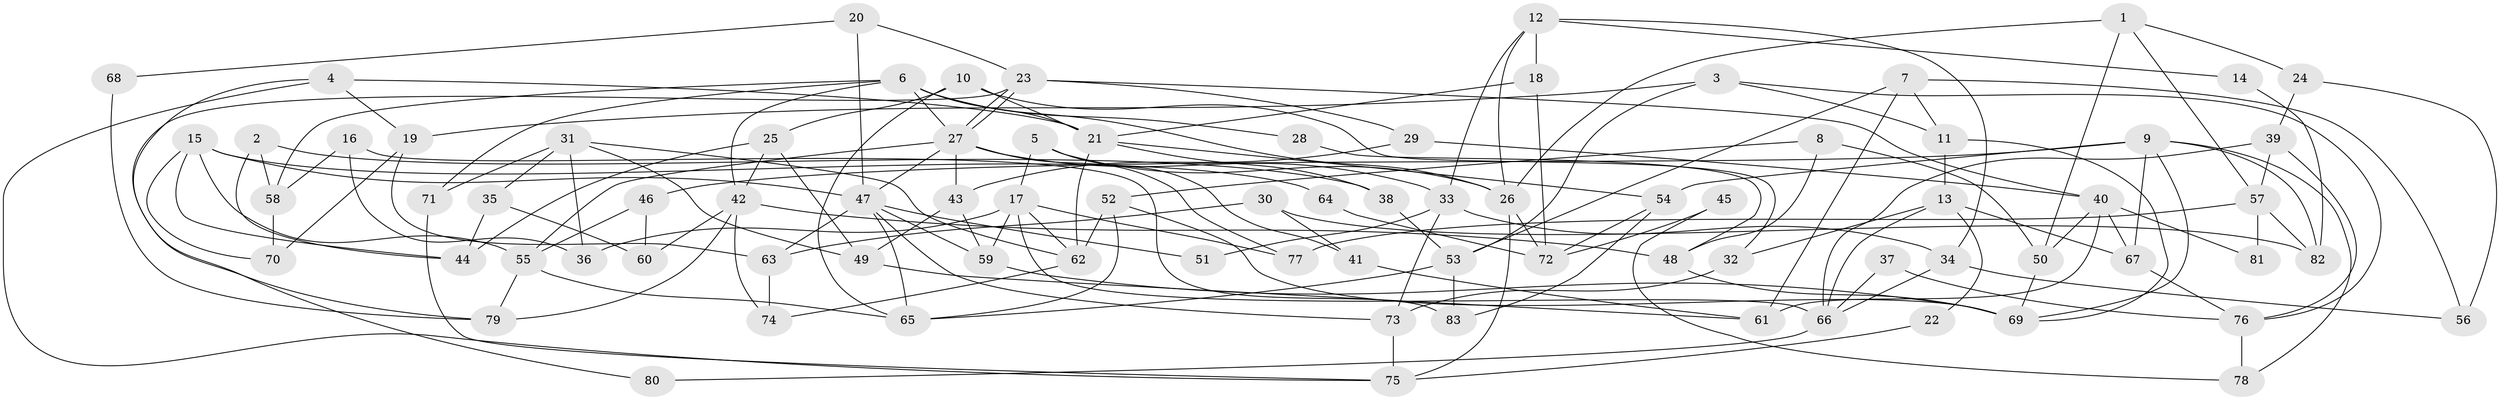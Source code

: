// coarse degree distribution, {8: 0.09433962264150944, 4: 0.24528301886792453, 7: 0.1509433962264151, 6: 0.11320754716981132, 3: 0.18867924528301888, 9: 0.018867924528301886, 5: 0.07547169811320754, 2: 0.09433962264150944, 11: 0.018867924528301886}
// Generated by graph-tools (version 1.1) at 2025/41/03/06/25 10:41:56]
// undirected, 83 vertices, 166 edges
graph export_dot {
graph [start="1"]
  node [color=gray90,style=filled];
  1;
  2;
  3;
  4;
  5;
  6;
  7;
  8;
  9;
  10;
  11;
  12;
  13;
  14;
  15;
  16;
  17;
  18;
  19;
  20;
  21;
  22;
  23;
  24;
  25;
  26;
  27;
  28;
  29;
  30;
  31;
  32;
  33;
  34;
  35;
  36;
  37;
  38;
  39;
  40;
  41;
  42;
  43;
  44;
  45;
  46;
  47;
  48;
  49;
  50;
  51;
  52;
  53;
  54;
  55;
  56;
  57;
  58;
  59;
  60;
  61;
  62;
  63;
  64;
  65;
  66;
  67;
  68;
  69;
  70;
  71;
  72;
  73;
  74;
  75;
  76;
  77;
  78;
  79;
  80;
  81;
  82;
  83;
  1 -- 26;
  1 -- 57;
  1 -- 24;
  1 -- 50;
  2 -- 58;
  2 -- 44;
  2 -- 38;
  3 -- 11;
  3 -- 19;
  3 -- 53;
  3 -- 76;
  4 -- 21;
  4 -- 79;
  4 -- 19;
  4 -- 75;
  5 -- 17;
  5 -- 26;
  5 -- 41;
  6 -- 71;
  6 -- 42;
  6 -- 21;
  6 -- 26;
  6 -- 27;
  6 -- 28;
  6 -- 58;
  7 -- 53;
  7 -- 61;
  7 -- 11;
  7 -- 56;
  8 -- 52;
  8 -- 50;
  8 -- 48;
  9 -- 54;
  9 -- 67;
  9 -- 46;
  9 -- 69;
  9 -- 78;
  9 -- 82;
  10 -- 21;
  10 -- 32;
  10 -- 25;
  10 -- 65;
  11 -- 69;
  11 -- 13;
  12 -- 34;
  12 -- 33;
  12 -- 14;
  12 -- 18;
  12 -- 26;
  13 -- 67;
  13 -- 22;
  13 -- 32;
  13 -- 66;
  14 -- 82;
  15 -- 47;
  15 -- 55;
  15 -- 44;
  15 -- 64;
  15 -- 70;
  16 -- 83;
  16 -- 36;
  16 -- 58;
  17 -- 62;
  17 -- 66;
  17 -- 36;
  17 -- 59;
  17 -- 77;
  18 -- 21;
  18 -- 72;
  19 -- 70;
  19 -- 63;
  20 -- 47;
  20 -- 23;
  20 -- 68;
  21 -- 38;
  21 -- 54;
  21 -- 62;
  22 -- 75;
  23 -- 27;
  23 -- 27;
  23 -- 40;
  23 -- 29;
  23 -- 80;
  24 -- 39;
  24 -- 56;
  25 -- 49;
  25 -- 42;
  25 -- 44;
  26 -- 72;
  26 -- 75;
  27 -- 33;
  27 -- 43;
  27 -- 47;
  27 -- 55;
  27 -- 77;
  28 -- 48;
  29 -- 43;
  29 -- 40;
  30 -- 41;
  30 -- 63;
  30 -- 82;
  31 -- 35;
  31 -- 62;
  31 -- 36;
  31 -- 49;
  31 -- 71;
  32 -- 73;
  33 -- 73;
  33 -- 34;
  33 -- 51;
  34 -- 56;
  34 -- 66;
  35 -- 60;
  35 -- 44;
  37 -- 76;
  37 -- 66;
  38 -- 53;
  39 -- 66;
  39 -- 57;
  39 -- 76;
  40 -- 50;
  40 -- 61;
  40 -- 67;
  40 -- 81;
  41 -- 61;
  42 -- 48;
  42 -- 60;
  42 -- 74;
  42 -- 79;
  43 -- 59;
  43 -- 49;
  45 -- 78;
  45 -- 72;
  46 -- 55;
  46 -- 60;
  47 -- 63;
  47 -- 51;
  47 -- 59;
  47 -- 65;
  47 -- 73;
  48 -- 69;
  49 -- 61;
  50 -- 69;
  52 -- 65;
  52 -- 69;
  52 -- 62;
  53 -- 65;
  53 -- 83;
  54 -- 72;
  54 -- 83;
  55 -- 65;
  55 -- 79;
  57 -- 82;
  57 -- 77;
  57 -- 81;
  58 -- 70;
  59 -- 69;
  62 -- 74;
  63 -- 74;
  64 -- 72;
  66 -- 80;
  67 -- 76;
  68 -- 79;
  71 -- 75;
  73 -- 75;
  76 -- 78;
}
